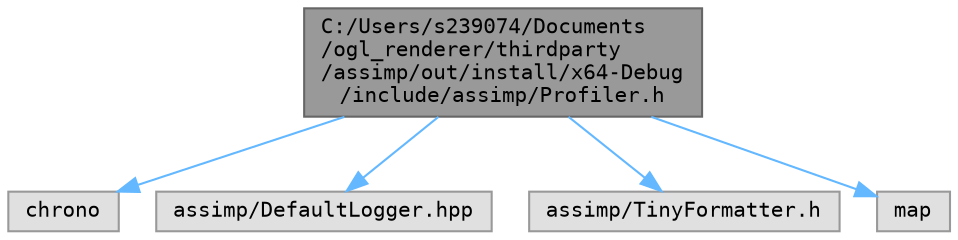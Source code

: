 digraph "C:/Users/s239074/Documents/ogl_renderer/thirdparty/assimp/out/install/x64-Debug/include/assimp/Profiler.h"
{
 // LATEX_PDF_SIZE
  bgcolor="transparent";
  edge [fontname=Terminal,fontsize=10,labelfontname=Helvetica,labelfontsize=10];
  node [fontname=Terminal,fontsize=10,shape=box,height=0.2,width=0.4];
  Node1 [label="C:/Users/s239074/Documents\l/ogl_renderer/thirdparty\l/assimp/out/install/x64-Debug\l/include/assimp/Profiler.h",height=0.2,width=0.4,color="gray40", fillcolor="grey60", style="filled", fontcolor="black",tooltip="Utility to measure the respective runtime of each import step."];
  Node1 -> Node2 [color="steelblue1",style="solid"];
  Node2 [label="chrono",height=0.2,width=0.4,color="grey60", fillcolor="#E0E0E0", style="filled",tooltip=" "];
  Node1 -> Node3 [color="steelblue1",style="solid"];
  Node3 [label="assimp/DefaultLogger.hpp",height=0.2,width=0.4,color="grey60", fillcolor="#E0E0E0", style="filled",tooltip=" "];
  Node1 -> Node4 [color="steelblue1",style="solid"];
  Node4 [label="assimp/TinyFormatter.h",height=0.2,width=0.4,color="grey60", fillcolor="#E0E0E0", style="filled",tooltip=" "];
  Node1 -> Node5 [color="steelblue1",style="solid"];
  Node5 [label="map",height=0.2,width=0.4,color="grey60", fillcolor="#E0E0E0", style="filled",tooltip=" "];
}
